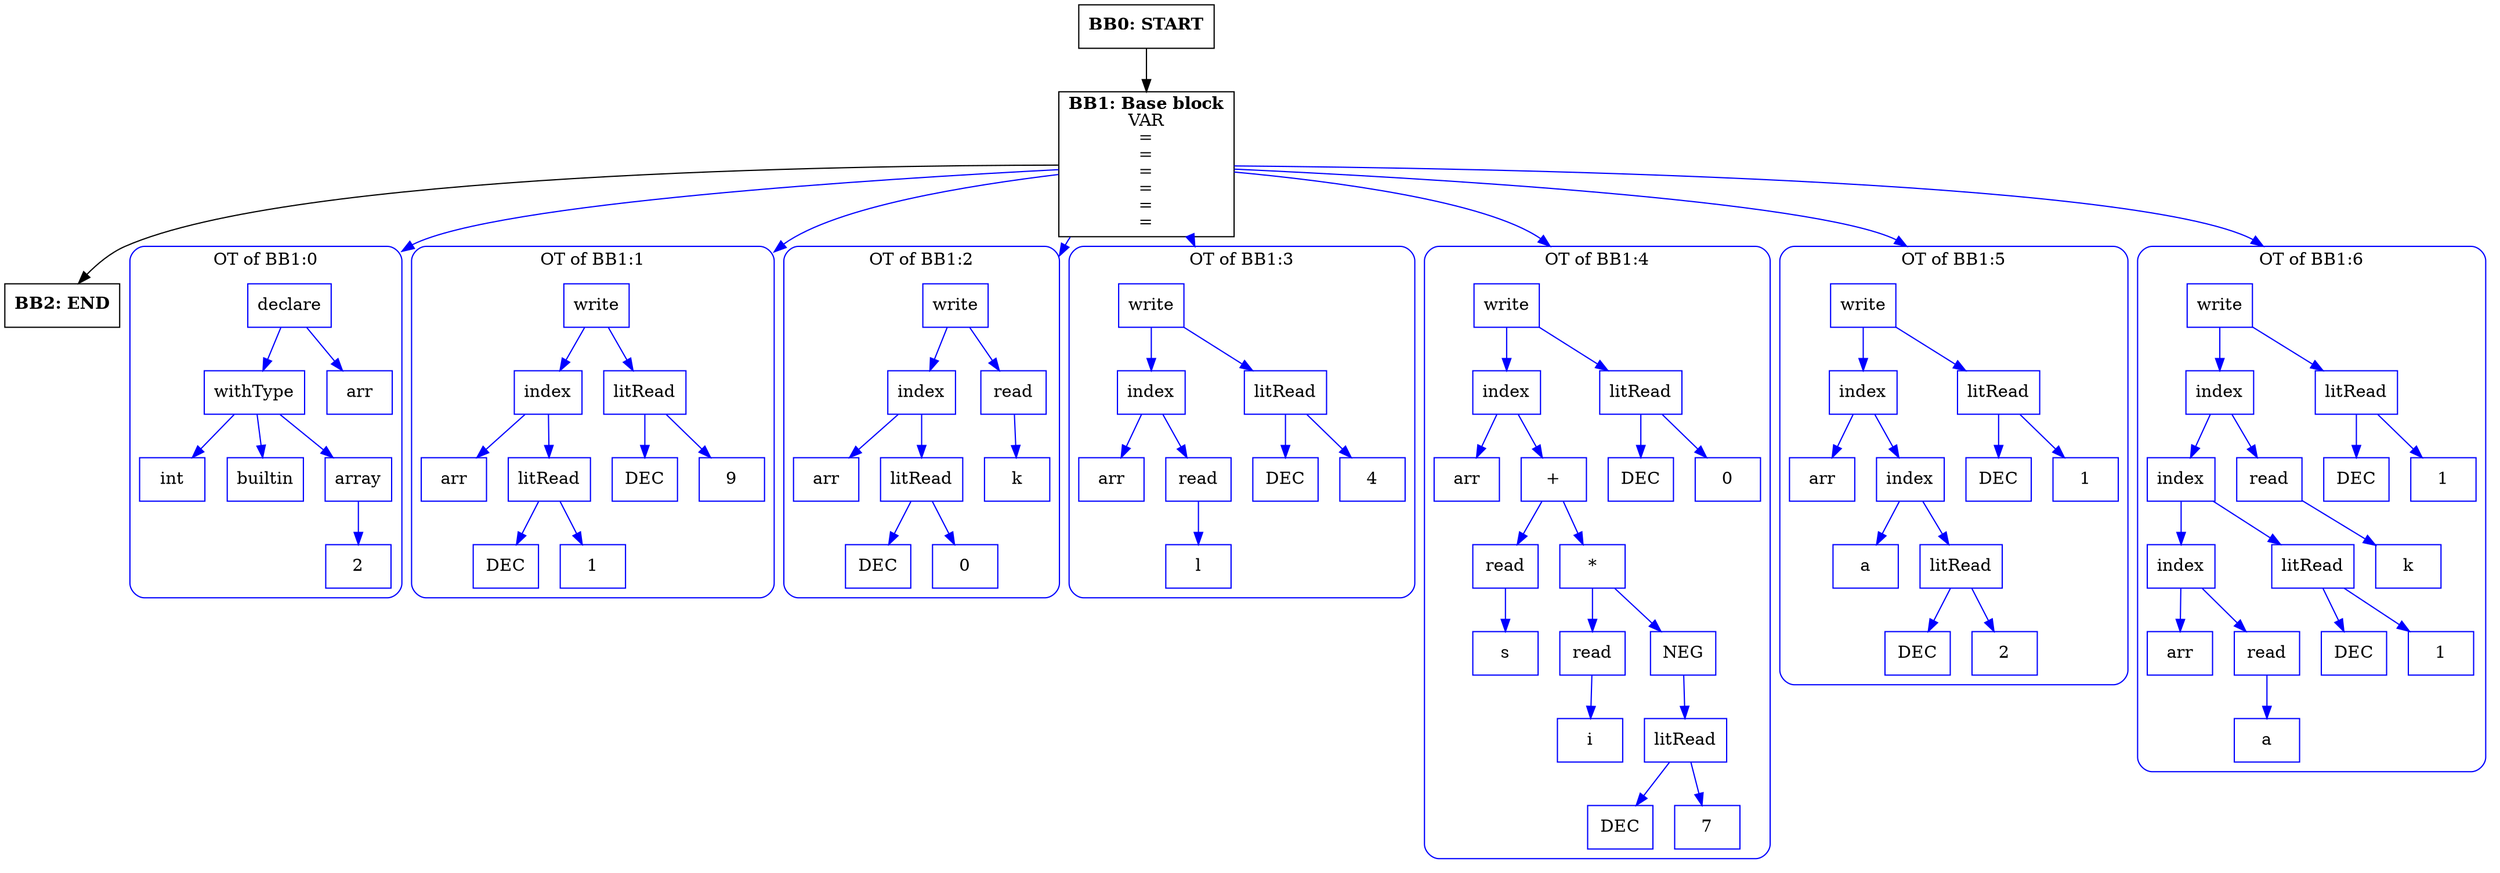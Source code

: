 digraph CFG {
    compound=true;
    graph [splines=true];
    node [shape=rectangle];

    BB2 [label=<<B>BB2: END</B><BR ALIGN="CENTER"/>>];
    BB1 [label=<<B>BB1: Base block</B><BR ALIGN="CENTER"/>VAR<BR ALIGN="CENTER"/>=<BR ALIGN="CENTER"/>=<BR ALIGN="CENTER"/>=<BR ALIGN="CENTER"/>=<BR ALIGN="CENTER"/>=<BR ALIGN="CENTER"/>=<BR ALIGN="CENTER"/>>];
    subgraph cluster_instruction0 {
        label = "OT of BB1:0";
        style=rounded;
        color=blue;
        entry0 [shape=point, style=invis];
        node0 [label="declare", color=blue];
        node1 [label="withType", color=blue];
        node2 [label="int", color=blue];
        node1 -> node2[color=blue];
        node3 [label="builtin", color=blue];
        node1 -> node3[color=blue];
        node4 [label="array", color=blue];
        node5 [label="2", color=blue];
        node4 -> node5[color=blue];
        node1 -> node4[color=blue];
        node0 -> node1[color=blue];
        node6 [label="arr", color=blue];
        node0 -> node6[color=blue];
    }
    BB1 -> entry0 [lhead=cluster_instruction0, color=blue];
    subgraph cluster_instruction1 {
        label = "OT of BB1:1";
        style=rounded;
        color=blue;
        entry1 [shape=point, style=invis];
        node7 [label="write", color=blue];
        node8 [label="index", color=blue];
        node9 [label="arr", color=blue];
        node8 -> node9[color=blue];
        node10 [label="litRead", color=blue];
        node11 [label="DEC", color=blue];
        node10 -> node11[color=blue];
        node12 [label="1", color=blue];
        node10 -> node12[color=blue];
        node8 -> node10[color=blue];
        node7 -> node8[color=blue];
        node13 [label="litRead", color=blue];
        node14 [label="DEC", color=blue];
        node13 -> node14[color=blue];
        node15 [label="9", color=blue];
        node13 -> node15[color=blue];
        node7 -> node13[color=blue];
    }
    BB1 -> entry1 [lhead=cluster_instruction1, color=blue];
    subgraph cluster_instruction2 {
        label = "OT of BB1:2";
        style=rounded;
        color=blue;
        entry2 [shape=point, style=invis];
        node16 [label="write", color=blue];
        node17 [label="index", color=blue];
        node18 [label="arr", color=blue];
        node17 -> node18[color=blue];
        node19 [label="litRead", color=blue];
        node20 [label="DEC", color=blue];
        node19 -> node20[color=blue];
        node21 [label="0", color=blue];
        node19 -> node21[color=blue];
        node17 -> node19[color=blue];
        node16 -> node17[color=blue];
        node22 [label="read", color=blue];
        node23 [label="k", color=blue];
        node22 -> node23[color=blue];
        node16 -> node22[color=blue];
    }
    BB1 -> entry2 [lhead=cluster_instruction2, color=blue];
    subgraph cluster_instruction3 {
        label = "OT of BB1:3";
        style=rounded;
        color=blue;
        entry3 [shape=point, style=invis];
        node24 [label="write", color=blue];
        node25 [label="index", color=blue];
        node26 [label="arr", color=blue];
        node25 -> node26[color=blue];
        node27 [label="read", color=blue];
        node28 [label="l", color=blue];
        node27 -> node28[color=blue];
        node25 -> node27[color=blue];
        node24 -> node25[color=blue];
        node29 [label="litRead", color=blue];
        node30 [label="DEC", color=blue];
        node29 -> node30[color=blue];
        node31 [label="4", color=blue];
        node29 -> node31[color=blue];
        node24 -> node29[color=blue];
    }
    BB1 -> entry3 [lhead=cluster_instruction3, color=blue];
    subgraph cluster_instruction4 {
        label = "OT of BB1:4";
        style=rounded;
        color=blue;
        entry4 [shape=point, style=invis];
        node32 [label="write", color=blue];
        node33 [label="index", color=blue];
        node34 [label="arr", color=blue];
        node33 -> node34[color=blue];
        node35 [label="+", color=blue];
        node36 [label="read", color=blue];
        node37 [label="s", color=blue];
        node36 -> node37[color=blue];
        node35 -> node36[color=blue];
        node38 [label="*", color=blue];
        node39 [label="read", color=blue];
        node40 [label="i", color=blue];
        node39 -> node40[color=blue];
        node38 -> node39[color=blue];
        node41 [label="NEG", color=blue];
        node42 [label="litRead", color=blue];
        node43 [label="DEC", color=blue];
        node42 -> node43[color=blue];
        node44 [label="7", color=blue];
        node42 -> node44[color=blue];
        node41 -> node42[color=blue];
        node38 -> node41[color=blue];
        node35 -> node38[color=blue];
        node33 -> node35[color=blue];
        node32 -> node33[color=blue];
        node45 [label="litRead", color=blue];
        node46 [label="DEC", color=blue];
        node45 -> node46[color=blue];
        node47 [label="0", color=blue];
        node45 -> node47[color=blue];
        node32 -> node45[color=blue];
    }
    BB1 -> entry4 [lhead=cluster_instruction4, color=blue];
    subgraph cluster_instruction5 {
        label = "OT of BB1:5";
        style=rounded;
        color=blue;
        entry5 [shape=point, style=invis];
        node48 [label="write", color=blue];
        node49 [label="index", color=blue];
        node50 [label="arr", color=blue];
        node49 -> node50[color=blue];
        node51 [label="index", color=blue];
        node52 [label="a", color=blue];
        node51 -> node52[color=blue];
        node53 [label="litRead", color=blue];
        node54 [label="DEC", color=blue];
        node53 -> node54[color=blue];
        node55 [label="2", color=blue];
        node53 -> node55[color=blue];
        node51 -> node53[color=blue];
        node49 -> node51[color=blue];
        node48 -> node49[color=blue];
        node56 [label="litRead", color=blue];
        node57 [label="DEC", color=blue];
        node56 -> node57[color=blue];
        node58 [label="1", color=blue];
        node56 -> node58[color=blue];
        node48 -> node56[color=blue];
    }
    BB1 -> entry5 [lhead=cluster_instruction5, color=blue];
    subgraph cluster_instruction6 {
        label = "OT of BB1:6";
        style=rounded;
        color=blue;
        entry6 [shape=point, style=invis];
        node59 [label="write", color=blue];
        node60 [label="index", color=blue];
        node61 [label="index", color=blue];
        node62 [label="index", color=blue];
        node63 [label="arr", color=blue];
        node62 -> node63[color=blue];
        node64 [label="read", color=blue];
        node65 [label="a", color=blue];
        node64 -> node65[color=blue];
        node62 -> node64[color=blue];
        node61 -> node62[color=blue];
        node66 [label="litRead", color=blue];
        node67 [label="DEC", color=blue];
        node66 -> node67[color=blue];
        node68 [label="1", color=blue];
        node66 -> node68[color=blue];
        node61 -> node66[color=blue];
        node60 -> node61[color=blue];
        node69 [label="read", color=blue];
        node70 [label="k", color=blue];
        node69 -> node70[color=blue];
        node60 -> node69[color=blue];
        node59 -> node60[color=blue];
        node71 [label="litRead", color=blue];
        node72 [label="DEC", color=blue];
        node71 -> node72[color=blue];
        node73 [label="1", color=blue];
        node71 -> node73[color=blue];
        node59 -> node71[color=blue];
    }
    BB1 -> entry6 [lhead=cluster_instruction6, color=blue];
    BB0 [label=<<B>BB0: START</B><BR ALIGN="CENTER"/>>];

    BB1 -> BB2;
    BB0 -> BB1;
}
